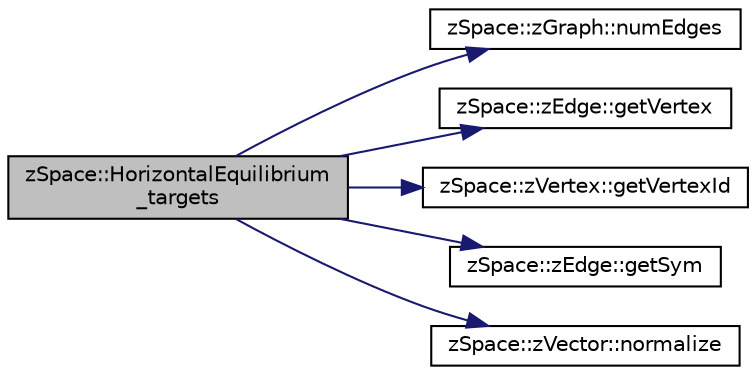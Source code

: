 digraph "zSpace::HorizontalEquilibrium_targets"
{
 // LATEX_PDF_SIZE
  edge [fontname="Helvetica",fontsize="10",labelfontname="Helvetica",labelfontsize="10"];
  node [fontname="Helvetica",fontsize="10",shape=record];
  rankdir="LR";
  Node58 [label="zSpace::HorizontalEquilibrium\l_targets",height=0.2,width=0.4,color="black", fillcolor="grey75", style="filled", fontcolor="black",tooltip="This method computes the if the form mesh edges and corresponding force mesh edge are parallel."];
  Node58 -> Node59 [color="midnightblue",fontsize="10",style="solid",fontname="Helvetica"];
  Node59 [label="zSpace::zGraph::numEdges",height=0.2,width=0.4,color="black", fillcolor="white", style="filled",URL="$classz_space_1_1z_graph.html#a0c062c1592a7264cbf11f652edb25f92",tooltip="This method returns the number of half edges in the graph or mesh."];
  Node58 -> Node60 [color="midnightblue",fontsize="10",style="solid",fontname="Helvetica"];
  Node60 [label="zSpace::zEdge::getVertex",height=0.2,width=0.4,color="black", fillcolor="white", style="filled",URL="$classz_space_1_1z_edge.html#a07c082aa54f78145fdcd5e5e4bb889f1",tooltip="This method returns the vertex pointed to by the current zEdge."];
  Node58 -> Node61 [color="midnightblue",fontsize="10",style="solid",fontname="Helvetica"];
  Node61 [label="zSpace::zVertex::getVertexId",height=0.2,width=0.4,color="black", fillcolor="white", style="filled",URL="$classz_space_1_1z_vertex.html#ae6637ab378719b6c68c8237777fd065e",tooltip="This method returns the vertexId of current zVertex."];
  Node58 -> Node62 [color="midnightblue",fontsize="10",style="solid",fontname="Helvetica"];
  Node62 [label="zSpace::zEdge::getSym",height=0.2,width=0.4,color="black", fillcolor="white", style="filled",URL="$classz_space_1_1z_edge.html#a461679ac74cc371ad32e94092848f536",tooltip="This method returns the symmetry edge of current zEdge."];
  Node58 -> Node63 [color="midnightblue",fontsize="10",style="solid",fontname="Helvetica"];
  Node63 [label="zSpace::zVector::normalize",height=0.2,width=0.4,color="black", fillcolor="white", style="filled",URL="$classz_space_1_1z_vector.html#a27d075d5055bb92ddfe63fae4010339b",tooltip="This method normalizes the vector to unit length."];
}
